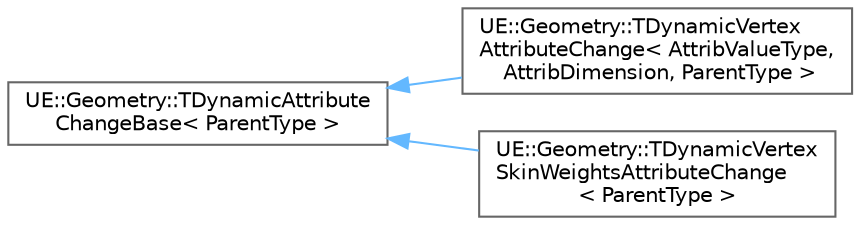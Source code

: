 digraph "Graphical Class Hierarchy"
{
 // INTERACTIVE_SVG=YES
 // LATEX_PDF_SIZE
  bgcolor="transparent";
  edge [fontname=Helvetica,fontsize=10,labelfontname=Helvetica,labelfontsize=10];
  node [fontname=Helvetica,fontsize=10,shape=box,height=0.2,width=0.4];
  rankdir="LR";
  Node0 [id="Node000000",label="UE::Geometry::TDynamicAttribute\lChangeBase\< ParentType \>",height=0.2,width=0.4,color="grey40", fillcolor="white", style="filled",URL="$db/dbc/classUE_1_1Geometry_1_1TDynamicAttributeChangeBase.html",tooltip="Generic base class for change tracking of an attribute layer."];
  Node0 -> Node1 [id="edge9294_Node000000_Node000001",dir="back",color="steelblue1",style="solid",tooltip=" "];
  Node1 [id="Node000001",label="UE::Geometry::TDynamicVertex\lAttributeChange\< AttribValueType,\l AttribDimension, ParentType \>",height=0.2,width=0.4,color="grey40", fillcolor="white", style="filled",URL="$de/dc5/classUE_1_1Geometry_1_1TDynamicVertexAttributeChange.html",tooltip=" "];
  Node0 -> Node2 [id="edge9295_Node000000_Node000002",dir="back",color="steelblue1",style="solid",tooltip=" "];
  Node2 [id="Node000002",label="UE::Geometry::TDynamicVertex\lSkinWeightsAttributeChange\l\< ParentType \>",height=0.2,width=0.4,color="grey40", fillcolor="white", style="filled",URL="$d2/db0/classUE_1_1Geometry_1_1TDynamicVertexSkinWeightsAttributeChange.html",tooltip=" "];
}
